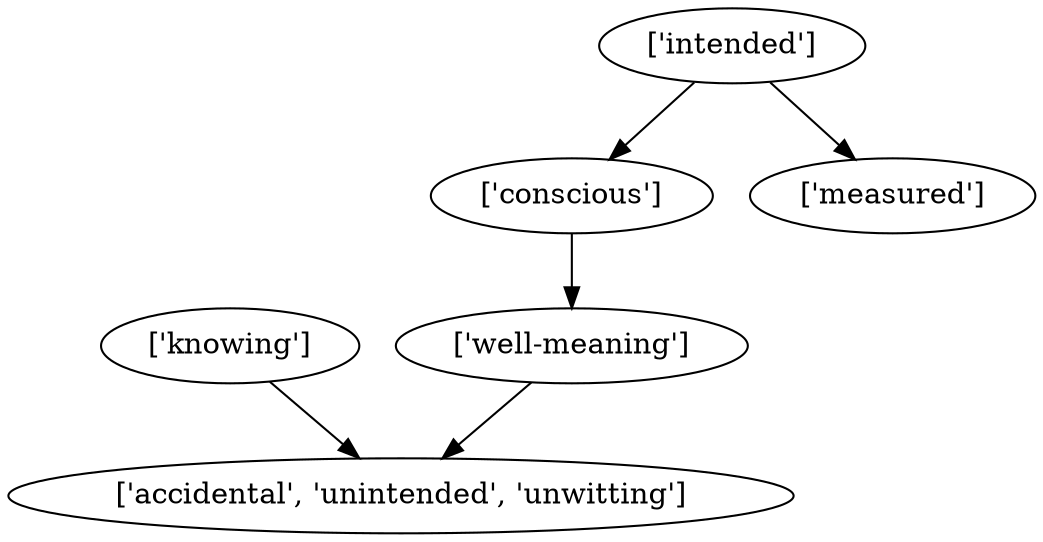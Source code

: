 strict digraph  {
	"['knowing']" -> "['accidental', 'unintended', 'unwitting']";
	"['intended']" -> "['conscious']";
	"['intended']" -> "['measured']";
	"['conscious']" -> "['well-meaning']";
	"['well-meaning']" -> "['accidental', 'unintended', 'unwitting']";
}
